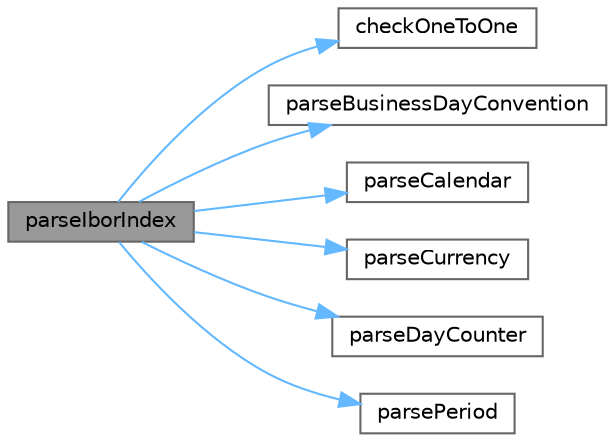 digraph "parseIborIndex"
{
 // INTERACTIVE_SVG=YES
 // LATEX_PDF_SIZE
  bgcolor="transparent";
  edge [fontname=Helvetica,fontsize=10,labelfontname=Helvetica,labelfontsize=10];
  node [fontname=Helvetica,fontsize=10,shape=box,height=0.2,width=0.4];
  rankdir="LR";
  Node1 [label="parseIborIndex",height=0.2,width=0.4,color="gray40", fillcolor="grey60", style="filled", fontcolor="black",tooltip=" "];
  Node1 -> Node2 [color="steelblue1",style="solid"];
  Node2 [label="checkOneToOne",height=0.2,width=0.4,color="grey40", fillcolor="white", style="filled",URL="$namespaceore_1_1data.html#a91cffc42151f57b98fe583c83076ee0d",tooltip=" "];
  Node1 -> Node3 [color="steelblue1",style="solid"];
  Node3 [label="parseBusinessDayConvention",height=0.2,width=0.4,color="grey40", fillcolor="white", style="filled",URL="$group__utilities.html#ga86adcf55f91e340ff40783964666e732",tooltip="Convert text to QuantLib::BusinessDayConvention."];
  Node1 -> Node4 [color="steelblue1",style="solid"];
  Node4 [label="parseCalendar",height=0.2,width=0.4,color="grey40", fillcolor="white", style="filled",URL="$group__utilities.html#ga0f72d6fcccae10a674bdcd5095200f14",tooltip="Convert text to QuantLib::Calendar."];
  Node1 -> Node5 [color="steelblue1",style="solid"];
  Node5 [label="parseCurrency",height=0.2,width=0.4,color="grey40", fillcolor="white", style="filled",URL="$group__utilities.html#ga6e9e781a58e78200301c76161589fc7b",tooltip="Convert text to QuantLib::Currency."];
  Node1 -> Node6 [color="steelblue1",style="solid"];
  Node6 [label="parseDayCounter",height=0.2,width=0.4,color="grey40", fillcolor="white", style="filled",URL="$group__utilities.html#gaefb008d0de256c79140545d9c7549093",tooltip="Convert text to QuantLib::DayCounter."];
  Node1 -> Node7 [color="steelblue1",style="solid"];
  Node7 [label="parsePeriod",height=0.2,width=0.4,color="grey40", fillcolor="white", style="filled",URL="$group__utilities.html#ga8e0623e2cb01e250e9cfec4619256208",tooltip="Convert text to QuantLib::Period."];
}
